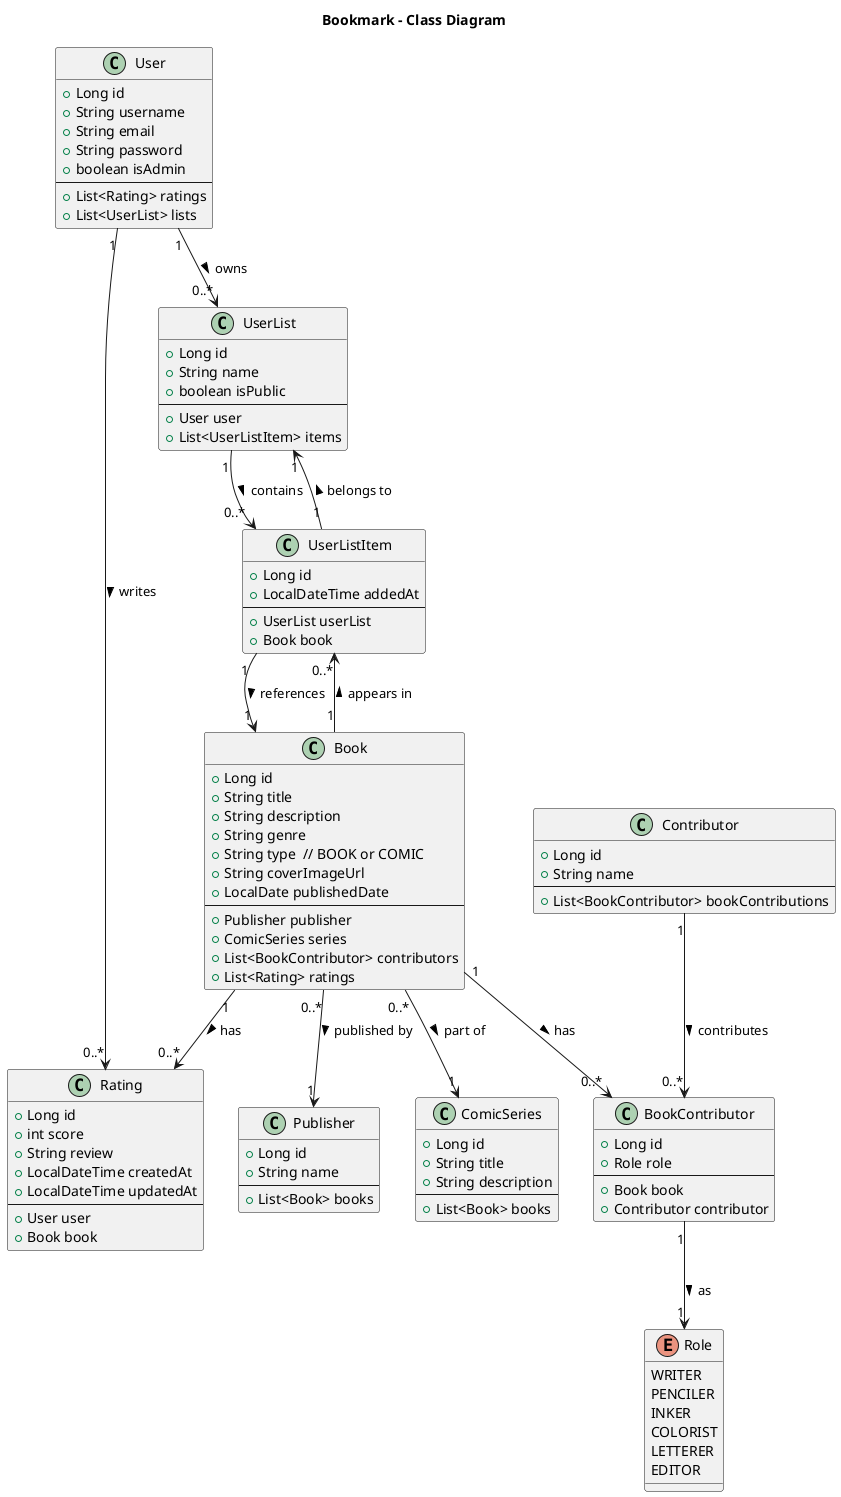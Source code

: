 @startuml
title Bookmark - Class Diagram

class User {
  +Long id
  +String username
  +String email
  +String password
  +boolean isAdmin
  --
  +List<Rating> ratings
  +List<UserList> lists
}

class Book {
  +Long id
  +String title
  +String description
  +String genre
  +String type  // BOOK or COMIC
  +String coverImageUrl
  +LocalDate publishedDate
  --
  +Publisher publisher
  +ComicSeries series
  +List<BookContributor> contributors
  +List<Rating> ratings
}

class Publisher {
  +Long id
  +String name
  --
  +List<Book> books
}

class ComicSeries {
  +Long id
  +String title
  +String description
  --
  +List<Book> books
}

class Contributor {
  +Long id
  +String name
  --
  +List<BookContributor> bookContributions
}

class BookContributor {
  +Long id
  +Role role
  --
  +Book book
  +Contributor contributor
}

enum Role {
  WRITER
  PENCILER
  INKER
  COLORIST
  LETTERER
  EDITOR
}

class Rating {
  +Long id
  +int score
  +String review
  +LocalDateTime createdAt
  +LocalDateTime updatedAt
  --
  +User user
  +Book book
}

class UserList {
  +Long id
  +String name
  +boolean isPublic
  --
  +User user
  +List<UserListItem> items
}

class UserListItem {
  +Long id
  +LocalDateTime addedAt
  --
  +UserList userList
  +Book book
}

User "1" --> "0..*" Rating : writes >
User "1" --> "0..*" UserList : owns >
Book "1" --> "0..*" Rating : has >
Book "1" --> "0..*" BookContributor : has >
Book "1" --> "0..*" UserListItem : appears in >
Book "0..*" --> "1" Publisher : published by >
Book "0..*" --> "1" ComicSeries : part of >
Contributor "1" --> "0..*" BookContributor : contributes >
BookContributor "1" --> "1" Role : as >
UserList "1" --> "0..*" UserListItem : contains >
UserListItem "1" --> "1" Book : references >
UserListItem "1" --> "1" UserList : belongs to >

@enduml
